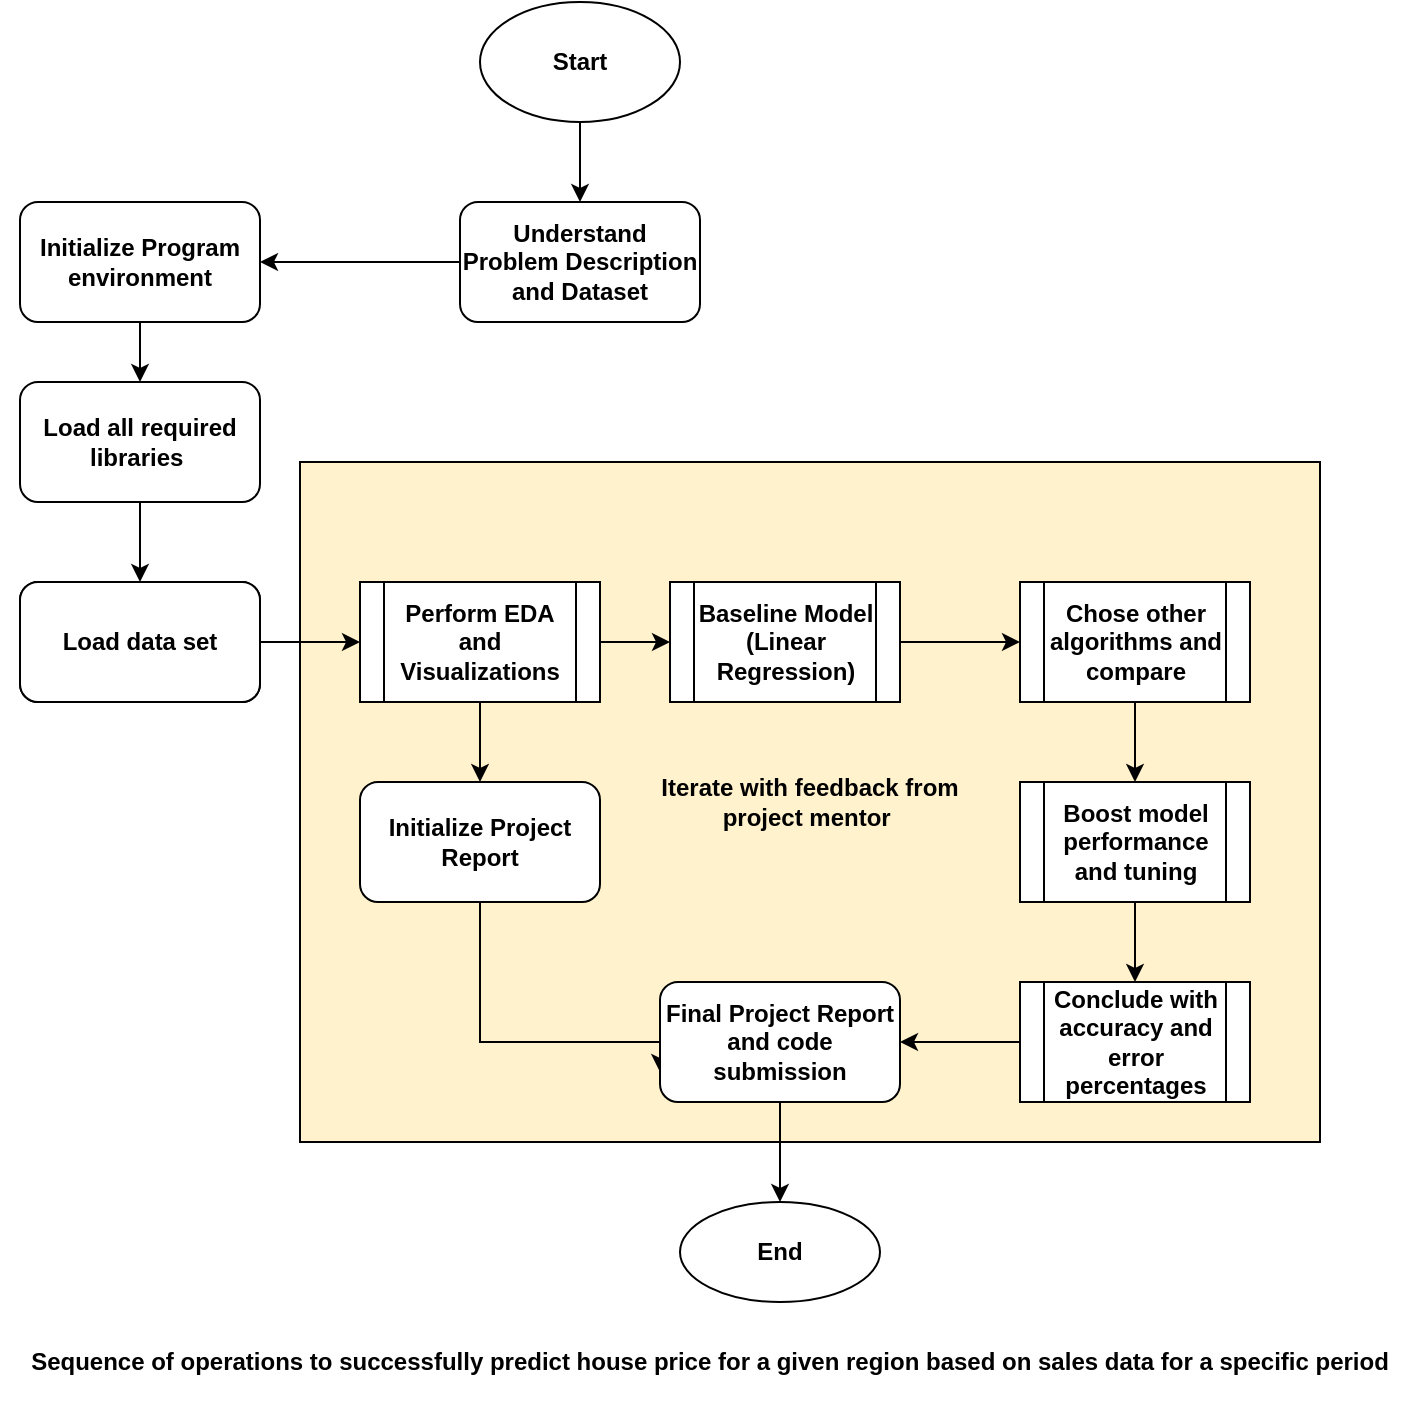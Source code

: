 <mxfile version="15.8.6" type="device"><diagram id="pakP8b-vFVVwp2b3kIKz" name="Page-1"><mxGraphModel dx="1422" dy="754" grid="1" gridSize="10" guides="1" tooltips="1" connect="1" arrows="1" fold="1" page="1" pageScale="1" pageWidth="850" pageHeight="1100" math="0" shadow="0"><root><mxCell id="0"/><mxCell id="1" parent="0"/><mxCell id="um6P47PIupOMzJA6LtMD-39" value="&lt;b&gt;Iterate with feedback from &lt;br&gt;project mentor&amp;nbsp;&lt;/b&gt;" style="rounded=0;whiteSpace=wrap;html=1;fillColor=#FFF2CC;" vertex="1" parent="1"><mxGeometry x="240" y="250" width="510" height="340" as="geometry"/></mxCell><mxCell id="um6P47PIupOMzJA6LtMD-2" value="Sequence of operations to successfully predict house price for a given region based on sales data for a specific period" style="rounded=0;whiteSpace=wrap;html=1;fontStyle=1;strokeColor=none;" vertex="1" parent="1"><mxGeometry x="90" y="680" width="710" height="40" as="geometry"/></mxCell><mxCell id="um6P47PIupOMzJA6LtMD-17" style="edgeStyle=orthogonalEdgeStyle;rounded=0;orthogonalLoop=1;jettySize=auto;html=1;" edge="1" parent="1" source="um6P47PIupOMzJA6LtMD-5" target="um6P47PIupOMzJA6LtMD-6"><mxGeometry relative="1" as="geometry"/></mxCell><mxCell id="um6P47PIupOMzJA6LtMD-5" value="Initialize Program environment" style="rounded=1;whiteSpace=wrap;html=1;fontStyle=1" vertex="1" parent="1"><mxGeometry x="100" y="120" width="120" height="60" as="geometry"/></mxCell><mxCell id="um6P47PIupOMzJA6LtMD-18" style="edgeStyle=orthogonalEdgeStyle;rounded=0;orthogonalLoop=1;jettySize=auto;html=1;entryX=0.5;entryY=0;entryDx=0;entryDy=0;" edge="1" parent="1" source="um6P47PIupOMzJA6LtMD-6" target="um6P47PIupOMzJA6LtMD-7"><mxGeometry relative="1" as="geometry"/></mxCell><mxCell id="um6P47PIupOMzJA6LtMD-6" value="Load all required libraries&amp;nbsp;" style="rounded=1;whiteSpace=wrap;html=1;fontStyle=1" vertex="1" parent="1"><mxGeometry x="100" y="210" width="120" height="60" as="geometry"/></mxCell><mxCell id="um6P47PIupOMzJA6LtMD-19" style="edgeStyle=orthogonalEdgeStyle;rounded=0;orthogonalLoop=1;jettySize=auto;html=1;entryX=0;entryY=0.5;entryDx=0;entryDy=0;" edge="1" parent="1" source="um6P47PIupOMzJA6LtMD-7" target="um6P47PIupOMzJA6LtMD-11"><mxGeometry relative="1" as="geometry"/></mxCell><mxCell id="um6P47PIupOMzJA6LtMD-7" value="Load data set" style="rounded=1;whiteSpace=wrap;html=1;" vertex="1" parent="1"><mxGeometry x="100" y="310" width="120" height="60" as="geometry"/></mxCell><mxCell id="um6P47PIupOMzJA6LtMD-15" style="edgeStyle=orthogonalEdgeStyle;rounded=0;orthogonalLoop=1;jettySize=auto;html=1;" edge="1" parent="1" source="um6P47PIupOMzJA6LtMD-9" target="um6P47PIupOMzJA6LtMD-14"><mxGeometry relative="1" as="geometry"/></mxCell><mxCell id="um6P47PIupOMzJA6LtMD-9" value="Start" style="ellipse;whiteSpace=wrap;html=1;fontStyle=1" vertex="1" parent="1"><mxGeometry x="330" y="20" width="100" height="60" as="geometry"/></mxCell><mxCell id="um6P47PIupOMzJA6LtMD-20" style="edgeStyle=orthogonalEdgeStyle;rounded=0;orthogonalLoop=1;jettySize=auto;html=1;entryX=0;entryY=0.5;entryDx=0;entryDy=0;" edge="1" parent="1" source="um6P47PIupOMzJA6LtMD-11" target="um6P47PIupOMzJA6LtMD-12"><mxGeometry relative="1" as="geometry"/></mxCell><mxCell id="um6P47PIupOMzJA6LtMD-23" style="edgeStyle=orthogonalEdgeStyle;rounded=0;orthogonalLoop=1;jettySize=auto;html=1;entryX=0.5;entryY=0;entryDx=0;entryDy=0;" edge="1" parent="1" source="um6P47PIupOMzJA6LtMD-11" target="um6P47PIupOMzJA6LtMD-13"><mxGeometry relative="1" as="geometry"/></mxCell><mxCell id="um6P47PIupOMzJA6LtMD-11" value="Perform EDA and Visualizations" style="shape=process;whiteSpace=wrap;html=1;backgroundOutline=1;fontStyle=1" vertex="1" parent="1"><mxGeometry x="270" y="310" width="120" height="60" as="geometry"/></mxCell><mxCell id="um6P47PIupOMzJA6LtMD-26" style="edgeStyle=orthogonalEdgeStyle;rounded=0;orthogonalLoop=1;jettySize=auto;html=1;entryX=0;entryY=0.5;entryDx=0;entryDy=0;" edge="1" parent="1" source="um6P47PIupOMzJA6LtMD-12" target="um6P47PIupOMzJA6LtMD-21"><mxGeometry relative="1" as="geometry"/></mxCell><mxCell id="um6P47PIupOMzJA6LtMD-12" value="Baseline Model (Linear Regression)" style="shape=process;whiteSpace=wrap;html=1;backgroundOutline=1;fontStyle=1" vertex="1" parent="1"><mxGeometry x="425" y="310" width="115" height="60" as="geometry"/></mxCell><mxCell id="um6P47PIupOMzJA6LtMD-33" style="edgeStyle=orthogonalEdgeStyle;rounded=0;orthogonalLoop=1;jettySize=auto;html=1;entryX=0;entryY=0.75;entryDx=0;entryDy=0;" edge="1" parent="1" source="um6P47PIupOMzJA6LtMD-13" target="um6P47PIupOMzJA6LtMD-30"><mxGeometry relative="1" as="geometry"><Array as="points"><mxPoint x="330" y="540"/><mxPoint x="420" y="540"/></Array></mxGeometry></mxCell><mxCell id="um6P47PIupOMzJA6LtMD-13" value="Initialize Project Report" style="rounded=1;whiteSpace=wrap;html=1;fontStyle=1" vertex="1" parent="1"><mxGeometry x="270" y="410" width="120" height="60" as="geometry"/></mxCell><mxCell id="um6P47PIupOMzJA6LtMD-16" style="edgeStyle=orthogonalEdgeStyle;rounded=0;orthogonalLoop=1;jettySize=auto;html=1;entryX=1;entryY=0.5;entryDx=0;entryDy=0;" edge="1" parent="1" source="um6P47PIupOMzJA6LtMD-14" target="um6P47PIupOMzJA6LtMD-5"><mxGeometry relative="1" as="geometry"/></mxCell><mxCell id="um6P47PIupOMzJA6LtMD-14" value="Understand Problem Description and Dataset" style="rounded=1;whiteSpace=wrap;html=1;fontStyle=1" vertex="1" parent="1"><mxGeometry x="320" y="120" width="120" height="60" as="geometry"/></mxCell><mxCell id="um6P47PIupOMzJA6LtMD-27" style="edgeStyle=orthogonalEdgeStyle;rounded=0;orthogonalLoop=1;jettySize=auto;html=1;exitX=0.5;exitY=1;exitDx=0;exitDy=0;" edge="1" parent="1" source="um6P47PIupOMzJA6LtMD-21" target="um6P47PIupOMzJA6LtMD-22"><mxGeometry relative="1" as="geometry"/></mxCell><mxCell id="um6P47PIupOMzJA6LtMD-21" value="Chose other algorithms and compare" style="shape=process;whiteSpace=wrap;html=1;backgroundOutline=1;fontStyle=1" vertex="1" parent="1"><mxGeometry x="600" y="310" width="115" height="60" as="geometry"/></mxCell><mxCell id="um6P47PIupOMzJA6LtMD-29" style="edgeStyle=orthogonalEdgeStyle;rounded=0;orthogonalLoop=1;jettySize=auto;html=1;" edge="1" parent="1" source="um6P47PIupOMzJA6LtMD-22" target="um6P47PIupOMzJA6LtMD-28"><mxGeometry relative="1" as="geometry"/></mxCell><mxCell id="um6P47PIupOMzJA6LtMD-22" value="Boost model performance and tuning" style="shape=process;whiteSpace=wrap;html=1;backgroundOutline=1;fontStyle=1" vertex="1" parent="1"><mxGeometry x="600" y="410" width="115" height="60" as="geometry"/></mxCell><mxCell id="um6P47PIupOMzJA6LtMD-31" style="edgeStyle=orthogonalEdgeStyle;rounded=0;orthogonalLoop=1;jettySize=auto;html=1;exitX=0;exitY=0.5;exitDx=0;exitDy=0;entryX=1;entryY=0.5;entryDx=0;entryDy=0;" edge="1" parent="1" source="um6P47PIupOMzJA6LtMD-28" target="um6P47PIupOMzJA6LtMD-30"><mxGeometry relative="1" as="geometry"/></mxCell><mxCell id="um6P47PIupOMzJA6LtMD-28" value="Conclude with accuracy and error percentages" style="shape=process;whiteSpace=wrap;html=1;backgroundOutline=1;fontStyle=1" vertex="1" parent="1"><mxGeometry x="600" y="510" width="115" height="60" as="geometry"/></mxCell><mxCell id="um6P47PIupOMzJA6LtMD-38" style="edgeStyle=orthogonalEdgeStyle;rounded=0;orthogonalLoop=1;jettySize=auto;html=1;exitX=0.5;exitY=1;exitDx=0;exitDy=0;entryX=0.5;entryY=0;entryDx=0;entryDy=0;" edge="1" parent="1" source="um6P47PIupOMzJA6LtMD-30" target="um6P47PIupOMzJA6LtMD-37"><mxGeometry relative="1" as="geometry"/></mxCell><mxCell id="um6P47PIupOMzJA6LtMD-30" value="Final Project Report and code submission" style="rounded=1;whiteSpace=wrap;html=1;fontStyle=1" vertex="1" parent="1"><mxGeometry x="420" y="510" width="120" height="60" as="geometry"/></mxCell><mxCell id="um6P47PIupOMzJA6LtMD-37" value="End" style="ellipse;whiteSpace=wrap;html=1;fontStyle=1" vertex="1" parent="1"><mxGeometry x="430" y="620" width="100" height="50" as="geometry"/></mxCell><mxCell id="um6P47PIupOMzJA6LtMD-40" value="Load data set" style="rounded=1;whiteSpace=wrap;html=1;fontStyle=1" vertex="1" parent="1"><mxGeometry x="100" y="310" width="120" height="60" as="geometry"/></mxCell></root></mxGraphModel></diagram></mxfile>